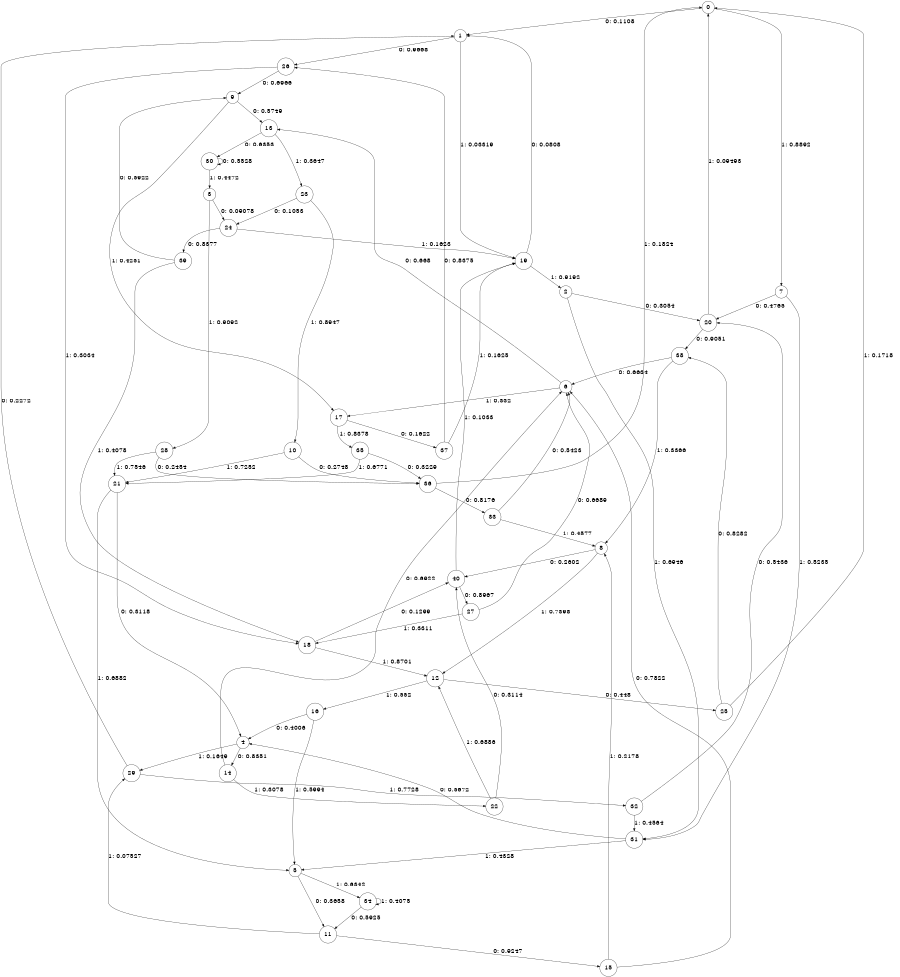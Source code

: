 digraph "ch38concat_phase3_L7" {
size = "6,8.5";
ratio = "fill";
node [shape = circle];
node [fontsize = 24];
edge [fontsize = 24];
0 -> 1 [label = "0: 0.1108   "];
0 -> 7 [label = "1: 0.8892   "];
1 -> 26 [label = "0: 0.9668   "];
1 -> 19 [label = "1: 0.03319  "];
2 -> 20 [label = "0: 0.3054   "];
2 -> 31 [label = "1: 0.6946   "];
3 -> 24 [label = "0: 0.09078  "];
3 -> 28 [label = "1: 0.9092   "];
4 -> 14 [label = "0: 0.8351   "];
4 -> 29 [label = "1: 0.1649   "];
5 -> 11 [label = "0: 0.3658   "];
5 -> 34 [label = "1: 0.6342   "];
6 -> 13 [label = "0: 0.668    "];
6 -> 17 [label = "1: 0.332    "];
7 -> 20 [label = "0: 0.4765   "];
7 -> 31 [label = "1: 0.5235   "];
8 -> 40 [label = "0: 0.2602   "];
8 -> 12 [label = "1: 0.7398   "];
9 -> 13 [label = "0: 0.5749   "];
9 -> 17 [label = "1: 0.4251   "];
10 -> 36 [label = "0: 0.2748   "];
10 -> 21 [label = "1: 0.7252   "];
11 -> 15 [label = "0: 0.9247   "];
11 -> 29 [label = "1: 0.07527  "];
12 -> 25 [label = "0: 0.448    "];
12 -> 16 [label = "1: 0.552    "];
13 -> 30 [label = "0: 0.6353   "];
13 -> 23 [label = "1: 0.3647   "];
14 -> 6 [label = "0: 0.6922   "];
14 -> 22 [label = "1: 0.3078   "];
15 -> 6 [label = "0: 0.7822   "];
15 -> 8 [label = "1: 0.2178   "];
16 -> 4 [label = "0: 0.4006   "];
16 -> 5 [label = "1: 0.5994   "];
17 -> 37 [label = "0: 0.1622   "];
17 -> 35 [label = "1: 0.8378   "];
18 -> 40 [label = "0: 0.1299   "];
18 -> 12 [label = "1: 0.8701   "];
19 -> 1 [label = "0: 0.0808   "];
19 -> 2 [label = "1: 0.9192   "];
20 -> 38 [label = "0: 0.9051   "];
20 -> 0 [label = "1: 0.09493  "];
21 -> 4 [label = "0: 0.3118   "];
21 -> 5 [label = "1: 0.6882   "];
22 -> 40 [label = "0: 0.3114   "];
22 -> 12 [label = "1: 0.6886   "];
23 -> 24 [label = "0: 0.1053   "];
23 -> 10 [label = "1: 0.8947   "];
24 -> 39 [label = "0: 0.8377   "];
24 -> 19 [label = "1: 0.1623   "];
25 -> 38 [label = "0: 0.8282   "];
25 -> 0 [label = "1: 0.1718   "];
26 -> 9 [label = "0: 0.6966   "];
26 -> 18 [label = "1: 0.3034   "];
27 -> 6 [label = "0: 0.6689   "];
27 -> 18 [label = "1: 0.3311   "];
28 -> 36 [label = "0: 0.2454   "];
28 -> 21 [label = "1: 0.7546   "];
29 -> 1 [label = "0: 0.2272   "];
29 -> 32 [label = "1: 0.7728   "];
30 -> 30 [label = "0: 0.5528   "];
30 -> 3 [label = "1: 0.4472   "];
31 -> 4 [label = "0: 0.5672   "];
31 -> 5 [label = "1: 0.4328   "];
32 -> 20 [label = "0: 0.5436   "];
32 -> 31 [label = "1: 0.4564   "];
33 -> 6 [label = "0: 0.5423   "];
33 -> 8 [label = "1: 0.4577   "];
34 -> 11 [label = "0: 0.5925   "];
34 -> 34 [label = "1: 0.4075   "];
35 -> 36 [label = "0: 0.3229   "];
35 -> 21 [label = "1: 0.6771   "];
36 -> 33 [label = "0: 0.8176   "];
36 -> 0 [label = "1: 0.1824   "];
37 -> 26 [label = "0: 0.8375   "];
37 -> 19 [label = "1: 0.1625   "];
38 -> 6 [label = "0: 0.6634   "];
38 -> 8 [label = "1: 0.3366   "];
39 -> 9 [label = "0: 0.5922   "];
39 -> 18 [label = "1: 0.4078   "];
40 -> 27 [label = "0: 0.8967   "];
40 -> 19 [label = "1: 0.1033   "];
}